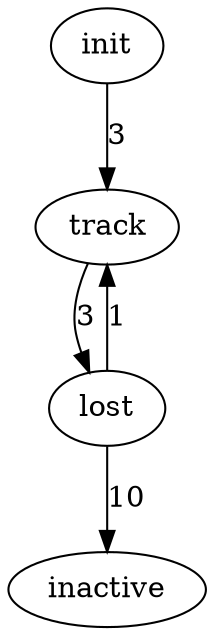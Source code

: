 digraph track_state {
	init [lable = "{init}"] 
	track [lable = "{track}"] 
	lost [lable = "{lost}"] 
	inactive [lable = "{inactive}"] 

	init -> track [label = "3"]
	track -> lost [label = "3"]
	lost -> track [label = "1"]
	lost -> inactive [label = "10"]
}